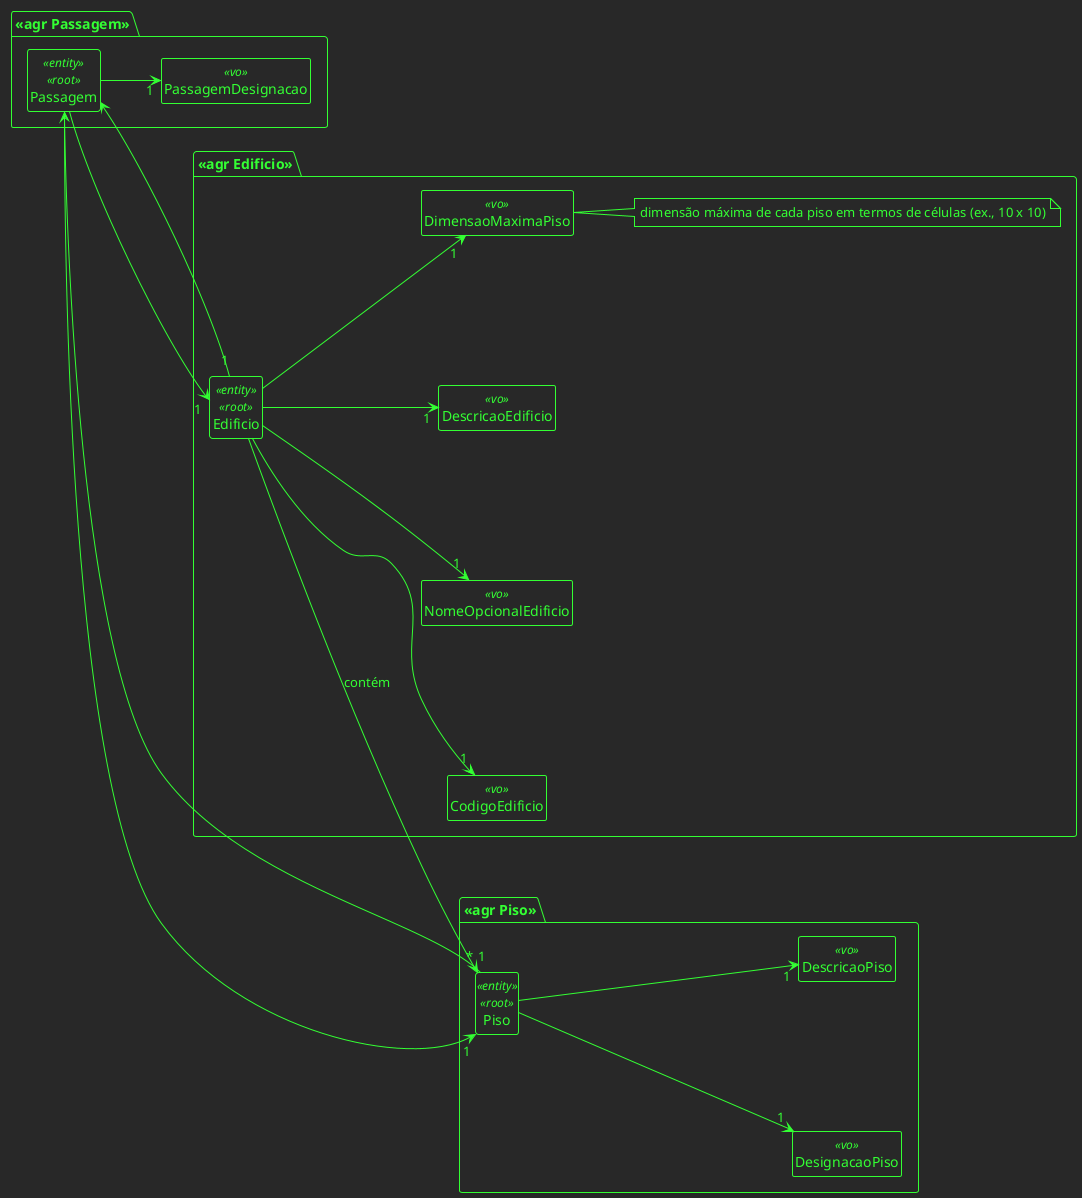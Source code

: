 @startuml DDD

hide circle
hide fields

!theme crt-green
skinparam nodesep 150
hide empty members
left to right direction



package "<<agr Edificio>>"{
    class Edificio<<entity>><<root>>{}
    class CodigoEdificio<<vo>>{}
    class NomeOpcionalEdificio<<vo>>{}
    class DescricaoEdificio<<vo>>{}
    class DimensaoMaximaPiso<<vo>>{}
    note right{
        dimensão máxima de cada piso em termos de células (ex., 10 x 10)
    }

    Edificio --> "1" CodigoEdificio
    Edificio --> "1" NomeOpcionalEdificio
    Edificio --> "1" DescricaoEdificio
    Edificio --> "1" DimensaoMaximaPiso
}

package "<<agr Piso>>"{
    class Piso<<entity>><<root>>{}
    class DesignacaoPiso<<vo>>{}
    class DescricaoPiso<<vo>>{}

    Edificio --> "*" Piso : "contém"
    Piso --> "1" DesignacaoPiso
    Piso --> "1" DescricaoPiso
}

package "<<agr Passagem>>"{
    class Passagem<<entity>><<root>>{}
    class PassagemDesignacao<<vo>>{}

    Passagem --> "1" PassagemDesignacao
    Passagem --> "1" Piso
    Passagem <-- "1" Piso 
    Passagem --> "1" Edificio
    Passagem <-- "1" Edificio
}




@enduml